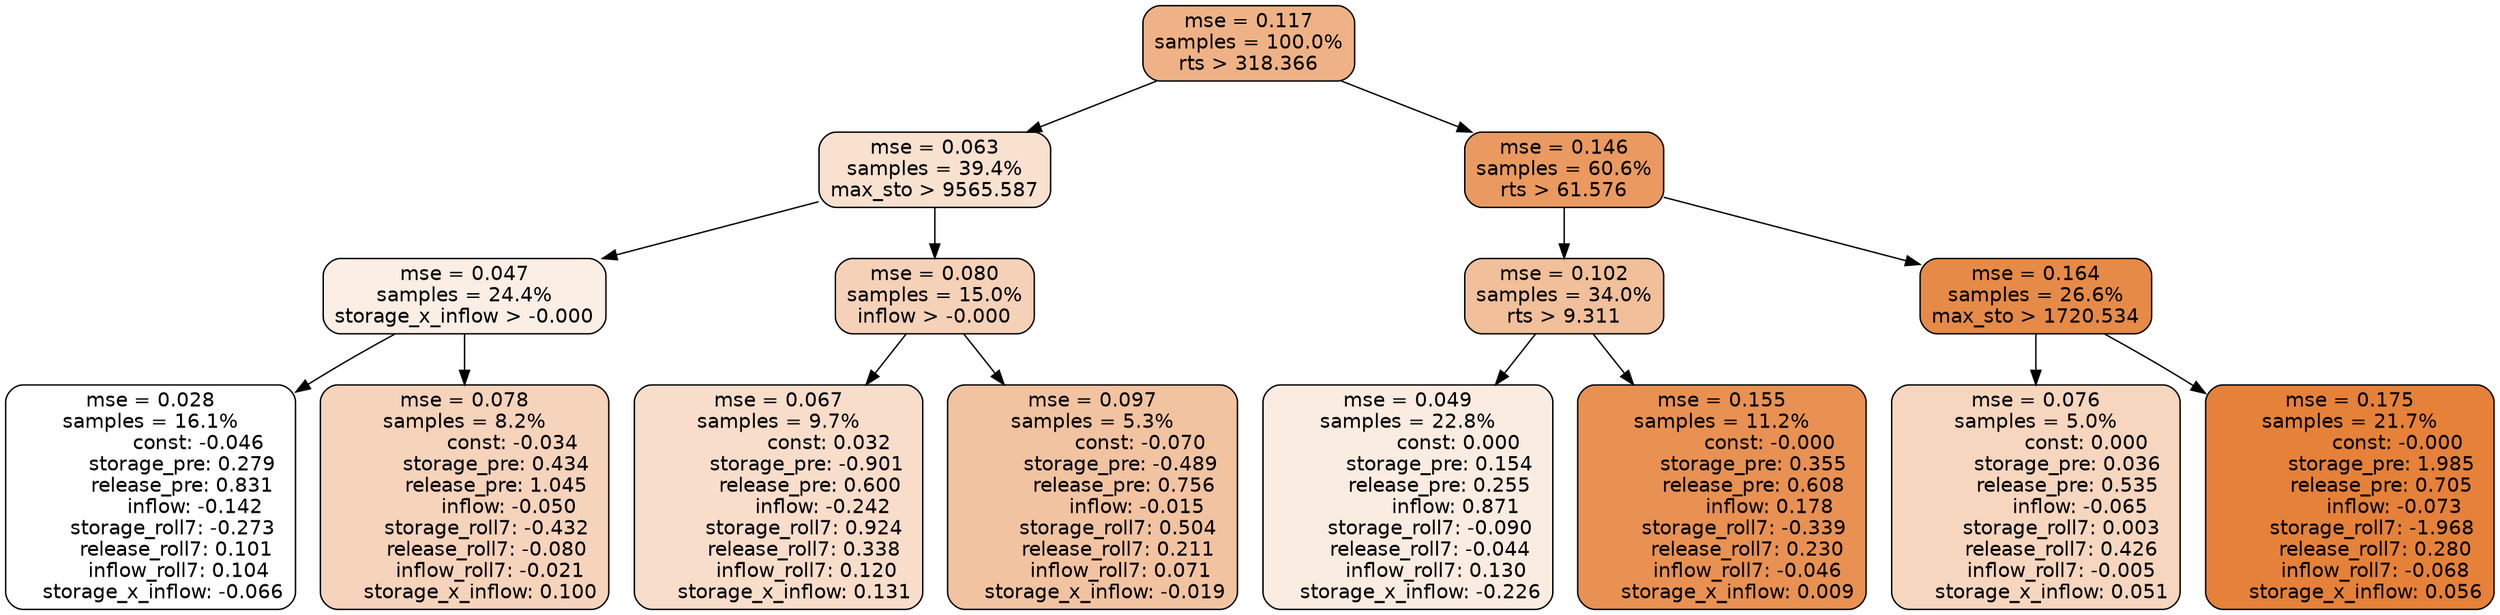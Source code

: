 digraph tree {
node [shape=rectangle, style="filled, rounded", color="black", fontname=helvetica] ;
edge [fontname=helvetica] ;
	"0" [label="mse = 0.117
samples = 100.0%
rts > 318.366", fillcolor="#efb286"]
	"8" [label="mse = 0.063
samples = 39.4%
max_sto > 9565.587", fillcolor="#f8e1cf"]
	"1" [label="mse = 0.146
samples = 60.6%
rts > 61.576", fillcolor="#ea9a60"]
	"9" [label="mse = 0.047
samples = 24.4%
storage_x_inflow > -0.000", fillcolor="#fbeee4"]
	"12" [label="mse = 0.080
samples = 15.0%
inflow > -0.000", fillcolor="#f5d1b8"]
	"2" [label="mse = 0.102
samples = 34.0%
rts > 9.311", fillcolor="#f1bf9a"]
	"5" [label="mse = 0.164
samples = 26.6%
max_sto > 1720.534", fillcolor="#e68a47"]
	"10" [label="mse = 0.028
samples = 16.1%
               const: -0.046
          storage_pre: 0.279
          release_pre: 0.831
              inflow: -0.142
       storage_roll7: -0.273
        release_roll7: 0.101
         inflow_roll7: 0.104
    storage_x_inflow: -0.066", fillcolor="#ffffff"]
	"11" [label="mse = 0.078
samples = 8.2%
               const: -0.034
          storage_pre: 0.434
          release_pre: 1.045
              inflow: -0.050
       storage_roll7: -0.432
       release_roll7: -0.080
        inflow_roll7: -0.021
     storage_x_inflow: 0.100", fillcolor="#f6d3bb"]
	"13" [label="mse = 0.067
samples = 9.7%
                const: 0.032
         storage_pre: -0.901
          release_pre: 0.600
              inflow: -0.242
        storage_roll7: 0.924
        release_roll7: 0.338
         inflow_roll7: 0.120
     storage_x_inflow: 0.131", fillcolor="#f8ddca"]
	"14" [label="mse = 0.097
samples = 5.3%
               const: -0.070
         storage_pre: -0.489
          release_pre: 0.756
              inflow: -0.015
        storage_roll7: 0.504
        release_roll7: 0.211
         inflow_roll7: 0.071
    storage_x_inflow: -0.019", fillcolor="#f2c3a1"]
	"3" [label="mse = 0.049
samples = 22.8%
                const: 0.000
          storage_pre: 0.154
          release_pre: 0.255
               inflow: 0.871
       storage_roll7: -0.090
       release_roll7: -0.044
         inflow_roll7: 0.130
    storage_x_inflow: -0.226", fillcolor="#fbece2"]
	"4" [label="mse = 0.155
samples = 11.2%
               const: -0.000
          storage_pre: 0.355
          release_pre: 0.608
               inflow: 0.178
       storage_roll7: -0.339
        release_roll7: 0.230
        inflow_roll7: -0.046
     storage_x_inflow: 0.009", fillcolor="#e89153"]
	"7" [label="mse = 0.076
samples = 5.0%
                const: 0.000
          storage_pre: 0.036
          release_pre: 0.535
              inflow: -0.065
        storage_roll7: 0.003
        release_roll7: 0.426
        inflow_roll7: -0.005
     storage_x_inflow: 0.051", fillcolor="#f6d6be"]
	"6" [label="mse = 0.175
samples = 21.7%
               const: -0.000
          storage_pre: 1.985
          release_pre: 0.705
              inflow: -0.073
       storage_roll7: -1.968
        release_roll7: 0.280
        inflow_roll7: -0.068
     storage_x_inflow: 0.056", fillcolor="#e58139"]

	"0" -> "1"
	"0" -> "8"
	"8" -> "9"
	"8" -> "12"
	"1" -> "2"
	"1" -> "5"
	"9" -> "10"
	"9" -> "11"
	"12" -> "13"
	"12" -> "14"
	"2" -> "3"
	"2" -> "4"
	"5" -> "6"
	"5" -> "7"
}